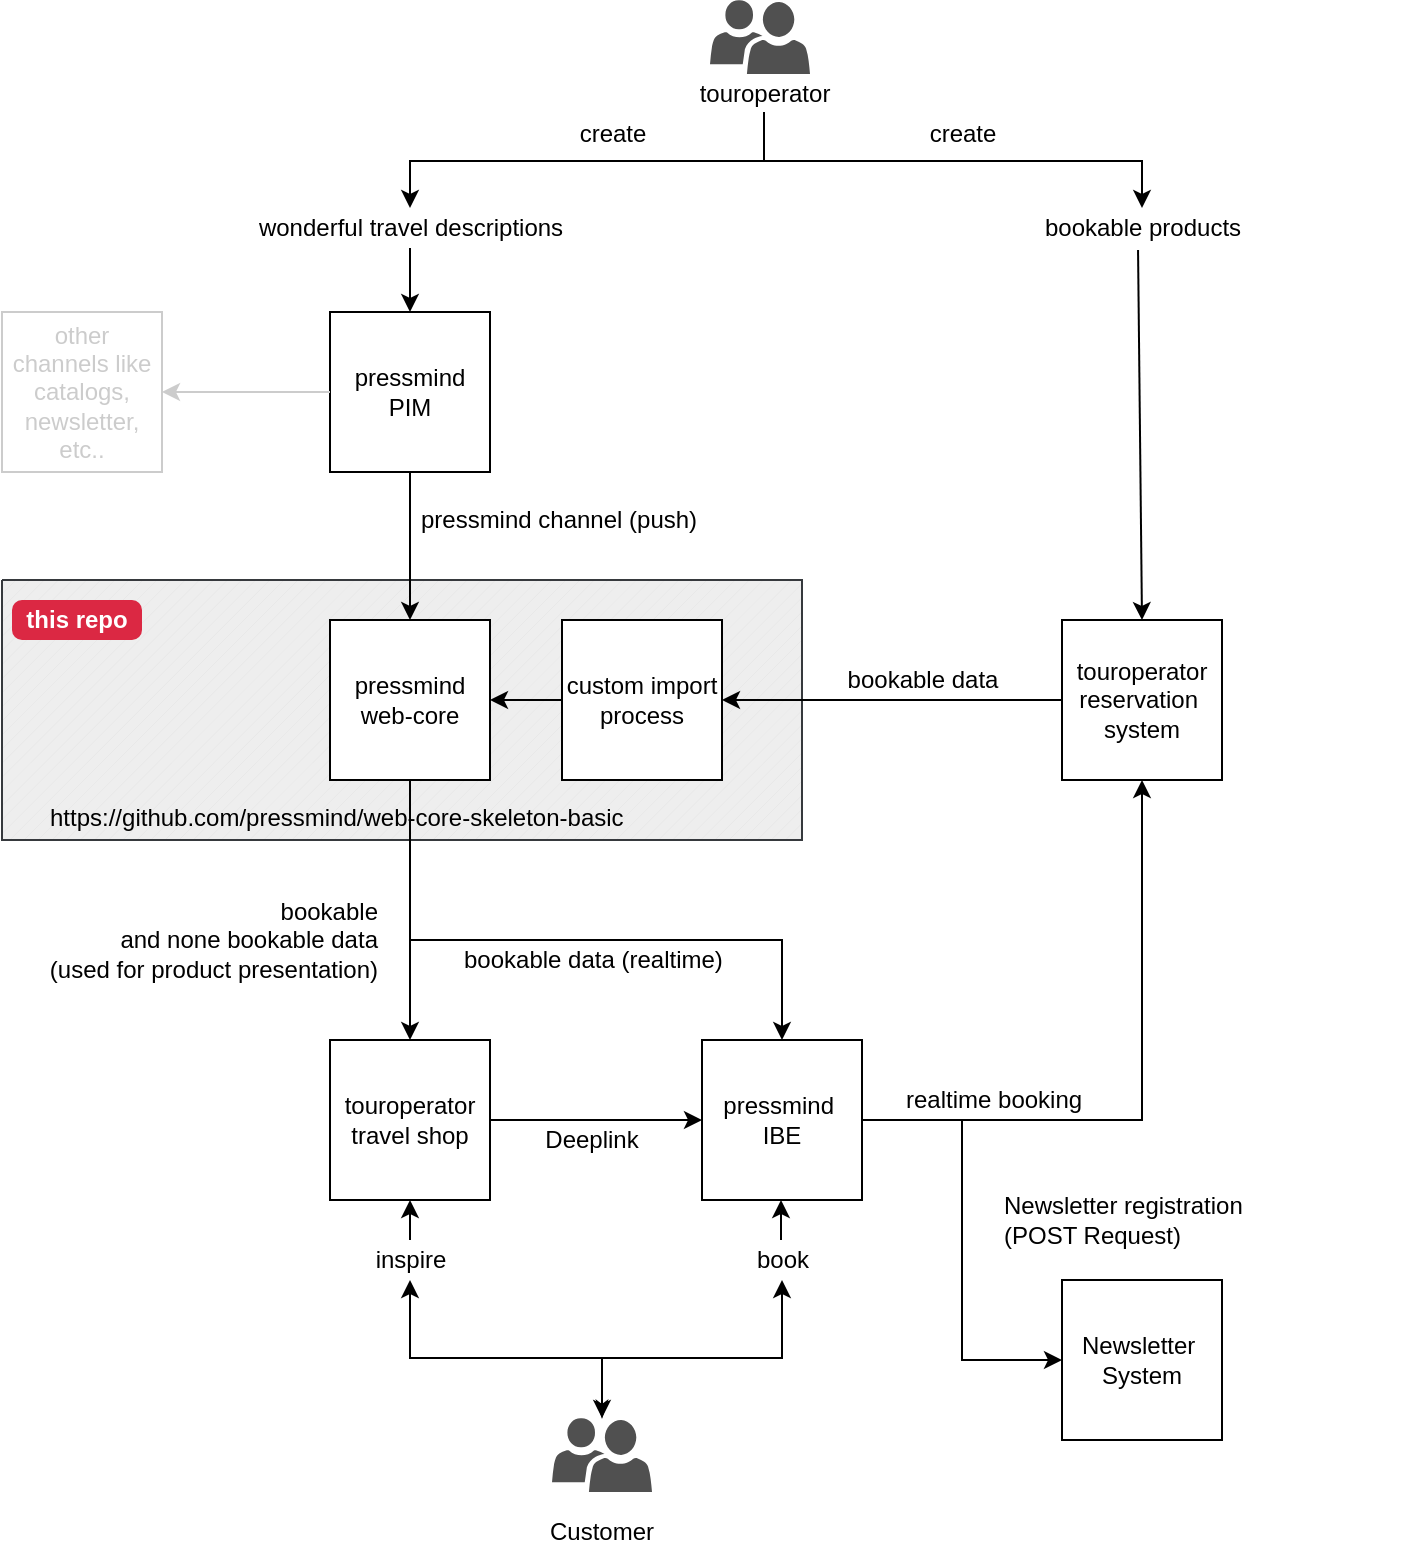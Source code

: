 <mxfile version="14.5.8" type="device"><diagram id="8alHltW25RJEVJUQ3hZO" name="Page-1"><mxGraphModel dx="1186" dy="668" grid="1" gridSize="10" guides="1" tooltips="1" connect="1" arrows="1" fold="1" page="1" pageScale="1" pageWidth="827" pageHeight="1169" math="0" shadow="0"><root><mxCell id="0"/><mxCell id="1" parent="0"/><mxCell id="x-bsae5Bd4LSXcBbeM6l-4" value="" style="verticalLabelPosition=bottom;verticalAlign=top;html=1;shape=mxgraph.basic.patternFillRect;fillStyle=diag;step=5;fillStrokeWidth=0.2;fillStrokeColor=#dddddd;fillColor=#eeeeee;strokeColor=#36393d;" vertex="1" parent="1"><mxGeometry x="60" y="460" width="400" height="130" as="geometry"/></mxCell><mxCell id="tJcewB6zyTgyc0e0xxYA-6" style="edgeStyle=orthogonalEdgeStyle;rounded=0;orthogonalLoop=1;jettySize=auto;html=1;" parent="1" source="tJcewB6zyTgyc0e0xxYA-1" target="tJcewB6zyTgyc0e0xxYA-2" edge="1"><mxGeometry relative="1" as="geometry"/></mxCell><mxCell id="tJcewB6zyTgyc0e0xxYA-1" value="pressmind&lt;br&gt;PIM" style="whiteSpace=wrap;html=1;aspect=fixed;" parent="1" vertex="1"><mxGeometry x="224" y="326" width="80" height="80" as="geometry"/></mxCell><mxCell id="tJcewB6zyTgyc0e0xxYA-7" style="edgeStyle=orthogonalEdgeStyle;rounded=0;orthogonalLoop=1;jettySize=auto;html=1;exitX=0.5;exitY=1;exitDx=0;exitDy=0;" parent="1" source="tJcewB6zyTgyc0e0xxYA-2" target="tJcewB6zyTgyc0e0xxYA-4" edge="1"><mxGeometry relative="1" as="geometry"><mxPoint x="450" y="560" as="sourcePoint"/><Array as="points"><mxPoint x="264" y="640"/><mxPoint x="450" y="640"/></Array></mxGeometry></mxCell><mxCell id="tJcewB6zyTgyc0e0xxYA-2" value="pressmind&lt;br&gt;web-core" style="whiteSpace=wrap;html=1;aspect=fixed;" parent="1" vertex="1"><mxGeometry x="224" y="480" width="80" height="80" as="geometry"/></mxCell><mxCell id="tJcewB6zyTgyc0e0xxYA-5" style="edgeStyle=orthogonalEdgeStyle;rounded=0;orthogonalLoop=1;jettySize=auto;html=1;exitX=0;exitY=0.5;exitDx=0;exitDy=0;entryX=1;entryY=0.5;entryDx=0;entryDy=0;" parent="1" source="tJcewB6zyTgyc0e0xxYA-3" target="x-bsae5Bd4LSXcBbeM6l-1" edge="1"><mxGeometry relative="1" as="geometry"><Array as="points"><mxPoint x="510" y="520"/><mxPoint x="510" y="520"/></Array></mxGeometry></mxCell><mxCell id="tJcewB6zyTgyc0e0xxYA-3" value="touroperator&lt;br&gt;reservation&amp;nbsp;&lt;br&gt;system" style="whiteSpace=wrap;html=1;aspect=fixed;" parent="1" vertex="1"><mxGeometry x="590" y="480" width="80" height="80" as="geometry"/></mxCell><mxCell id="tJcewB6zyTgyc0e0xxYA-4" value="pressmind&amp;nbsp;&lt;br&gt;IBE" style="whiteSpace=wrap;html=1;aspect=fixed;" parent="1" vertex="1"><mxGeometry x="410" y="690" width="80" height="80" as="geometry"/></mxCell><mxCell id="tJcewB6zyTgyc0e0xxYA-8" value="" style="pointerEvents=1;shadow=0;dashed=0;html=1;strokeColor=none;labelPosition=center;verticalLabelPosition=bottom;verticalAlign=top;align=center;fillColor=#505050;shape=mxgraph.mscae.intune.user_group" parent="1" vertex="1"><mxGeometry x="335" y="879" width="50" height="37" as="geometry"/></mxCell><mxCell id="tJcewB6zyTgyc0e0xxYA-10" value="" style="pointerEvents=1;shadow=0;dashed=0;html=1;strokeColor=none;labelPosition=center;verticalLabelPosition=bottom;verticalAlign=top;align=center;fillColor=#505050;shape=mxgraph.mscae.intune.user_group" parent="1" vertex="1"><mxGeometry x="414" y="170" width="50" height="37" as="geometry"/></mxCell><mxCell id="tJcewB6zyTgyc0e0xxYA-11" value="touroperator travel shop" style="whiteSpace=wrap;html=1;aspect=fixed;" parent="1" vertex="1"><mxGeometry x="224" y="690" width="80" height="80" as="geometry"/></mxCell><mxCell id="tJcewB6zyTgyc0e0xxYA-12" style="edgeStyle=orthogonalEdgeStyle;rounded=0;orthogonalLoop=1;jettySize=auto;html=1;exitX=1;exitY=0.5;exitDx=0;exitDy=0;entryX=0;entryY=0.5;entryDx=0;entryDy=0;" parent="1" source="tJcewB6zyTgyc0e0xxYA-11" target="tJcewB6zyTgyc0e0xxYA-4" edge="1"><mxGeometry relative="1" as="geometry"><mxPoint x="314" y="580" as="sourcePoint"/><mxPoint x="460" y="670" as="targetPoint"/></mxGeometry></mxCell><mxCell id="tJcewB6zyTgyc0e0xxYA-13" style="edgeStyle=orthogonalEdgeStyle;rounded=0;orthogonalLoop=1;jettySize=auto;html=1;entryX=0.5;entryY=0;entryDx=0;entryDy=0;exitX=0.5;exitY=1;exitDx=0;exitDy=0;" parent="1" source="tJcewB6zyTgyc0e0xxYA-2" target="tJcewB6zyTgyc0e0xxYA-11" edge="1"><mxGeometry relative="1" as="geometry"><mxPoint x="260" y="580" as="sourcePoint"/><mxPoint x="274" y="500" as="targetPoint"/></mxGeometry></mxCell><mxCell id="tJcewB6zyTgyc0e0xxYA-14" value="Deeplink" style="text;html=1;strokeColor=none;fillColor=none;align=center;verticalAlign=middle;whiteSpace=wrap;rounded=0;" parent="1" vertex="1"><mxGeometry x="335" y="730" width="40" height="20" as="geometry"/></mxCell><mxCell id="tJcewB6zyTgyc0e0xxYA-15" value="bookable &lt;br&gt;and none bookable data&lt;br&gt;(used for product presentation)" style="text;html=1;strokeColor=none;fillColor=none;align=right;verticalAlign=middle;whiteSpace=wrap;rounded=0;" parent="1" vertex="1"><mxGeometry x="60" y="630" width="190" height="20" as="geometry"/></mxCell><mxCell id="tJcewB6zyTgyc0e0xxYA-16" value="bookable data (realtime)" style="text;html=1;strokeColor=none;fillColor=none;align=left;verticalAlign=middle;whiteSpace=wrap;rounded=0;" parent="1" vertex="1"><mxGeometry x="289" y="640" width="190" height="20" as="geometry"/></mxCell><mxCell id="tJcewB6zyTgyc0e0xxYA-18" style="edgeStyle=orthogonalEdgeStyle;rounded=0;orthogonalLoop=1;jettySize=auto;html=1;exitX=1;exitY=0.5;exitDx=0;exitDy=0;entryX=0.5;entryY=1;entryDx=0;entryDy=0;startArrow=none;startFill=0;" parent="1" source="tJcewB6zyTgyc0e0xxYA-4" target="tJcewB6zyTgyc0e0xxYA-3" edge="1"><mxGeometry relative="1" as="geometry"><mxPoint x="564" y="680" as="sourcePoint"/><mxPoint x="670" y="680" as="targetPoint"/></mxGeometry></mxCell><mxCell id="tJcewB6zyTgyc0e0xxYA-19" value="realtime booking" style="text;html=1;strokeColor=none;fillColor=none;align=left;verticalAlign=middle;whiteSpace=wrap;rounded=0;" parent="1" vertex="1"><mxGeometry x="510" y="710" width="110" height="20" as="geometry"/></mxCell><mxCell id="tJcewB6zyTgyc0e0xxYA-20" value="Customer" style="text;html=1;strokeColor=none;fillColor=none;align=center;verticalAlign=middle;whiteSpace=wrap;rounded=0;" parent="1" vertex="1"><mxGeometry x="340" y="926" width="40" height="20" as="geometry"/></mxCell><mxCell id="tJcewB6zyTgyc0e0xxYA-22" value="bookable data" style="text;html=1;align=center;verticalAlign=middle;resizable=0;points=[];autosize=1;" parent="1" vertex="1"><mxGeometry x="475" y="500" width="90" height="20" as="geometry"/></mxCell><mxCell id="tJcewB6zyTgyc0e0xxYA-25" value="wonderful travel descriptions" style="text;html=1;align=center;verticalAlign=middle;resizable=0;points=[];autosize=1;" parent="1" vertex="1"><mxGeometry x="179" y="274" width="170" height="20" as="geometry"/></mxCell><mxCell id="tJcewB6zyTgyc0e0xxYA-26" value="bookable products" style="text;html=1;align=center;verticalAlign=middle;resizable=0;points=[];autosize=1;" parent="1" vertex="1"><mxGeometry x="575" y="274" width="110" height="20" as="geometry"/></mxCell><mxCell id="tJcewB6zyTgyc0e0xxYA-27" value="&lt;span&gt;touroperator&lt;/span&gt;" style="text;html=1;align=center;verticalAlign=middle;resizable=0;points=[];autosize=1;" parent="1" vertex="1"><mxGeometry x="401" y="207" width="80" height="20" as="geometry"/></mxCell><mxCell id="tJcewB6zyTgyc0e0xxYA-28" style="edgeStyle=orthogonalEdgeStyle;rounded=0;orthogonalLoop=1;jettySize=auto;html=1;exitX=0.5;exitY=0.95;exitDx=0;exitDy=0;exitPerimeter=0;" parent="1" source="tJcewB6zyTgyc0e0xxYA-27" target="tJcewB6zyTgyc0e0xxYA-25" edge="1"><mxGeometry relative="1" as="geometry"><mxPoint x="600" y="364" as="sourcePoint"/><mxPoint x="314" y="364" as="targetPoint"/></mxGeometry></mxCell><mxCell id="tJcewB6zyTgyc0e0xxYA-30" style="edgeStyle=orthogonalEdgeStyle;rounded=0;orthogonalLoop=1;jettySize=auto;html=1;exitX=0.5;exitY=1.05;exitDx=0;exitDy=0;exitPerimeter=0;" parent="1" source="tJcewB6zyTgyc0e0xxYA-27" target="tJcewB6zyTgyc0e0xxYA-26" edge="1"><mxGeometry relative="1" as="geometry"><mxPoint x="451" y="236" as="sourcePoint"/><mxPoint x="284" y="284" as="targetPoint"/></mxGeometry></mxCell><mxCell id="tJcewB6zyTgyc0e0xxYA-32" value="pressmind channel (push)" style="text;html=1;align=center;verticalAlign=middle;resizable=0;points=[];autosize=1;" parent="1" vertex="1"><mxGeometry x="263" y="420" width="150" height="20" as="geometry"/></mxCell><mxCell id="tJcewB6zyTgyc0e0xxYA-34" value="create" style="text;html=1;align=center;verticalAlign=middle;resizable=0;points=[];autosize=1;" parent="1" vertex="1"><mxGeometry x="340" y="227" width="50" height="20" as="geometry"/></mxCell><mxCell id="tJcewB6zyTgyc0e0xxYA-35" value="create" style="text;html=1;align=center;verticalAlign=middle;resizable=0;points=[];autosize=1;" parent="1" vertex="1"><mxGeometry x="515" y="227" width="50" height="20" as="geometry"/></mxCell><mxCell id="tJcewB6zyTgyc0e0xxYA-36" style="edgeStyle=orthogonalEdgeStyle;rounded=0;orthogonalLoop=1;jettySize=auto;html=1;exitX=0.5;exitY=0;exitDx=0;exitDy=0;exitPerimeter=0;startArrow=classic;startFill=1;" parent="1" source="tJcewB6zyTgyc0e0xxYA-8" target="tJcewB6zyTgyc0e0xxYA-38" edge="1"><mxGeometry relative="1" as="geometry"><mxPoint x="451" y="341" as="sourcePoint"/><mxPoint x="264" y="819" as="targetPoint"/><Array as="points"><mxPoint x="360" y="849"/><mxPoint x="264" y="849"/></Array></mxGeometry></mxCell><mxCell id="tJcewB6zyTgyc0e0xxYA-37" style="edgeStyle=orthogonalEdgeStyle;rounded=0;orthogonalLoop=1;jettySize=auto;html=1;exitX=0.5;exitY=0;exitDx=0;exitDy=0;exitPerimeter=0;startArrow=classicThin;startFill=1;" parent="1" source="tJcewB6zyTgyc0e0xxYA-8" target="tJcewB6zyTgyc0e0xxYA-39" edge="1"><mxGeometry relative="1" as="geometry"><mxPoint x="354" y="889" as="sourcePoint"/><mxPoint x="450" y="819" as="targetPoint"/><Array as="points"><mxPoint x="360" y="849"/><mxPoint x="450" y="849"/></Array></mxGeometry></mxCell><mxCell id="tJcewB6zyTgyc0e0xxYA-38" value="inspire" style="text;html=1;align=center;verticalAlign=middle;resizable=0;points=[];autosize=1;" parent="1" vertex="1"><mxGeometry x="239" y="790" width="50" height="20" as="geometry"/></mxCell><mxCell id="tJcewB6zyTgyc0e0xxYA-39" value="book" style="text;html=1;align=center;verticalAlign=middle;resizable=0;points=[];autosize=1;" parent="1" vertex="1"><mxGeometry x="430" y="790" width="40" height="20" as="geometry"/></mxCell><mxCell id="tJcewB6zyTgyc0e0xxYA-40" style="edgeStyle=orthogonalEdgeStyle;rounded=0;orthogonalLoop=1;jettySize=auto;html=1;entryX=0.5;entryY=1;entryDx=0;entryDy=0;" parent="1" target="tJcewB6zyTgyc0e0xxYA-11" edge="1"><mxGeometry relative="1" as="geometry"><mxPoint x="264" y="790" as="sourcePoint"/><mxPoint x="274" y="810" as="targetPoint"/></mxGeometry></mxCell><mxCell id="tJcewB6zyTgyc0e0xxYA-41" style="edgeStyle=orthogonalEdgeStyle;rounded=0;orthogonalLoop=1;jettySize=auto;html=1;entryX=0.5;entryY=1;entryDx=0;entryDy=0;" parent="1" edge="1"><mxGeometry relative="1" as="geometry"><mxPoint x="449.5" y="790" as="sourcePoint"/><mxPoint x="449.5" y="770" as="targetPoint"/></mxGeometry></mxCell><mxCell id="tJcewB6zyTgyc0e0xxYA-48" value="" style="endArrow=classic;html=1;entryX=0.5;entryY=0;entryDx=0;entryDy=0;" parent="1" source="tJcewB6zyTgyc0e0xxYA-25" target="tJcewB6zyTgyc0e0xxYA-1" edge="1"><mxGeometry width="50" height="50" relative="1" as="geometry"><mxPoint x="263.83" y="296" as="sourcePoint"/><mxPoint x="263.83" y="316" as="targetPoint"/></mxGeometry></mxCell><mxCell id="tJcewB6zyTgyc0e0xxYA-49" value="" style="endArrow=classic;html=1;entryX=0.5;entryY=0;entryDx=0;entryDy=0;exitX=0.482;exitY=1.05;exitDx=0;exitDy=0;exitPerimeter=0;" parent="1" edge="1" target="tJcewB6zyTgyc0e0xxYA-3" source="tJcewB6zyTgyc0e0xxYA-26"><mxGeometry width="50" height="50" relative="1" as="geometry"><mxPoint x="629.83" y="328" as="sourcePoint"/><mxPoint x="629.83" y="360" as="targetPoint"/></mxGeometry></mxCell><mxCell id="tJcewB6zyTgyc0e0xxYA-50" value="Newsletter&amp;nbsp;&lt;br&gt;System" style="whiteSpace=wrap;html=1;aspect=fixed;" parent="1" vertex="1"><mxGeometry x="590" y="810" width="80" height="80" as="geometry"/></mxCell><mxCell id="tJcewB6zyTgyc0e0xxYA-51" style="edgeStyle=orthogonalEdgeStyle;rounded=0;orthogonalLoop=1;jettySize=auto;html=1;exitX=1;exitY=0.5;exitDx=0;exitDy=0;entryX=0;entryY=0.5;entryDx=0;entryDy=0;startArrow=none;startFill=0;" parent="1" source="tJcewB6zyTgyc0e0xxYA-4" target="tJcewB6zyTgyc0e0xxYA-50" edge="1"><mxGeometry relative="1" as="geometry"><mxPoint x="500" y="740" as="sourcePoint"/><mxPoint x="640" y="490" as="targetPoint"/></mxGeometry></mxCell><mxCell id="tJcewB6zyTgyc0e0xxYA-52" value="Newsletter registration&lt;br&gt;(POST Request)" style="text;html=1;strokeColor=none;fillColor=none;align=left;verticalAlign=middle;whiteSpace=wrap;rounded=0;" parent="1" vertex="1"><mxGeometry x="559" y="770" width="200" height="20" as="geometry"/></mxCell><mxCell id="x-bsae5Bd4LSXcBbeM6l-3" value="" style="edgeStyle=orthogonalEdgeStyle;rounded=0;orthogonalLoop=1;jettySize=auto;html=1;" edge="1" parent="1" source="x-bsae5Bd4LSXcBbeM6l-1" target="tJcewB6zyTgyc0e0xxYA-2"><mxGeometry relative="1" as="geometry"/></mxCell><mxCell id="x-bsae5Bd4LSXcBbeM6l-1" value="custom import&lt;br&gt;process" style="whiteSpace=wrap;html=1;aspect=fixed;" vertex="1" parent="1"><mxGeometry x="340" y="480" width="80" height="80" as="geometry"/></mxCell><UserObject label="https://github.com/pressmind/web-core-skeleton-basic" link="https://github.com/pressmind/web-core-skeleton-basic" id="x-bsae5Bd4LSXcBbeM6l-6"><mxCell style="text;whiteSpace=wrap;html=1;" vertex="1" parent="1"><mxGeometry x="82" y="565" width="310" height="30" as="geometry"/></mxCell></UserObject><mxCell id="x-bsae5Bd4LSXcBbeM6l-7" value="" style="shape=image;html=1;verticalAlign=top;verticalLabelPosition=bottom;labelBackgroundColor=#ffffff;imageAspect=0;aspect=fixed;image=https://cdn1.iconfinder.com/data/icons/logotypes/32/github-128.png" vertex="1" parent="1"><mxGeometry x="65" y="569.5" width="15" height="15" as="geometry"/></mxCell><mxCell id="x-bsae5Bd4LSXcBbeM6l-17" value="other channels like&lt;br&gt;catalogs, newsletter, etc.." style="whiteSpace=wrap;html=1;aspect=fixed;strokeColor=#CCCCCC;fontColor=#CCCCCC;" vertex="1" parent="1"><mxGeometry x="60" y="326" width="80" height="80" as="geometry"/></mxCell><mxCell id="x-bsae5Bd4LSXcBbeM6l-18" value="" style="endArrow=classic;html=1;entryX=1;entryY=0.5;entryDx=0;entryDy=0;exitX=0;exitY=0.5;exitDx=0;exitDy=0;strokeColor=#CCCCCC;" edge="1" parent="1" source="tJcewB6zyTgyc0e0xxYA-1" target="x-bsae5Bd4LSXcBbeM6l-17"><mxGeometry width="50" height="50" relative="1" as="geometry"><mxPoint x="274" y="304" as="sourcePoint"/><mxPoint x="274" y="336" as="targetPoint"/></mxGeometry></mxCell><mxCell id="x-bsae5Bd4LSXcBbeM6l-19" value="this repo" style="html=1;shadow=0;dashed=0;shape=mxgraph.bootstrap.rrect;rSize=5;strokeColor=none;strokeWidth=1;fillColor=#DB2843;fontColor=#FFFFFF;whiteSpace=wrap;align=center;verticalAlign=middle;spacingLeft=0;fontStyle=1;fontSize=12;spacing=5;" vertex="1" parent="1"><mxGeometry x="65" y="470" width="65" height="20" as="geometry"/></mxCell></root></mxGraphModel></diagram></mxfile>